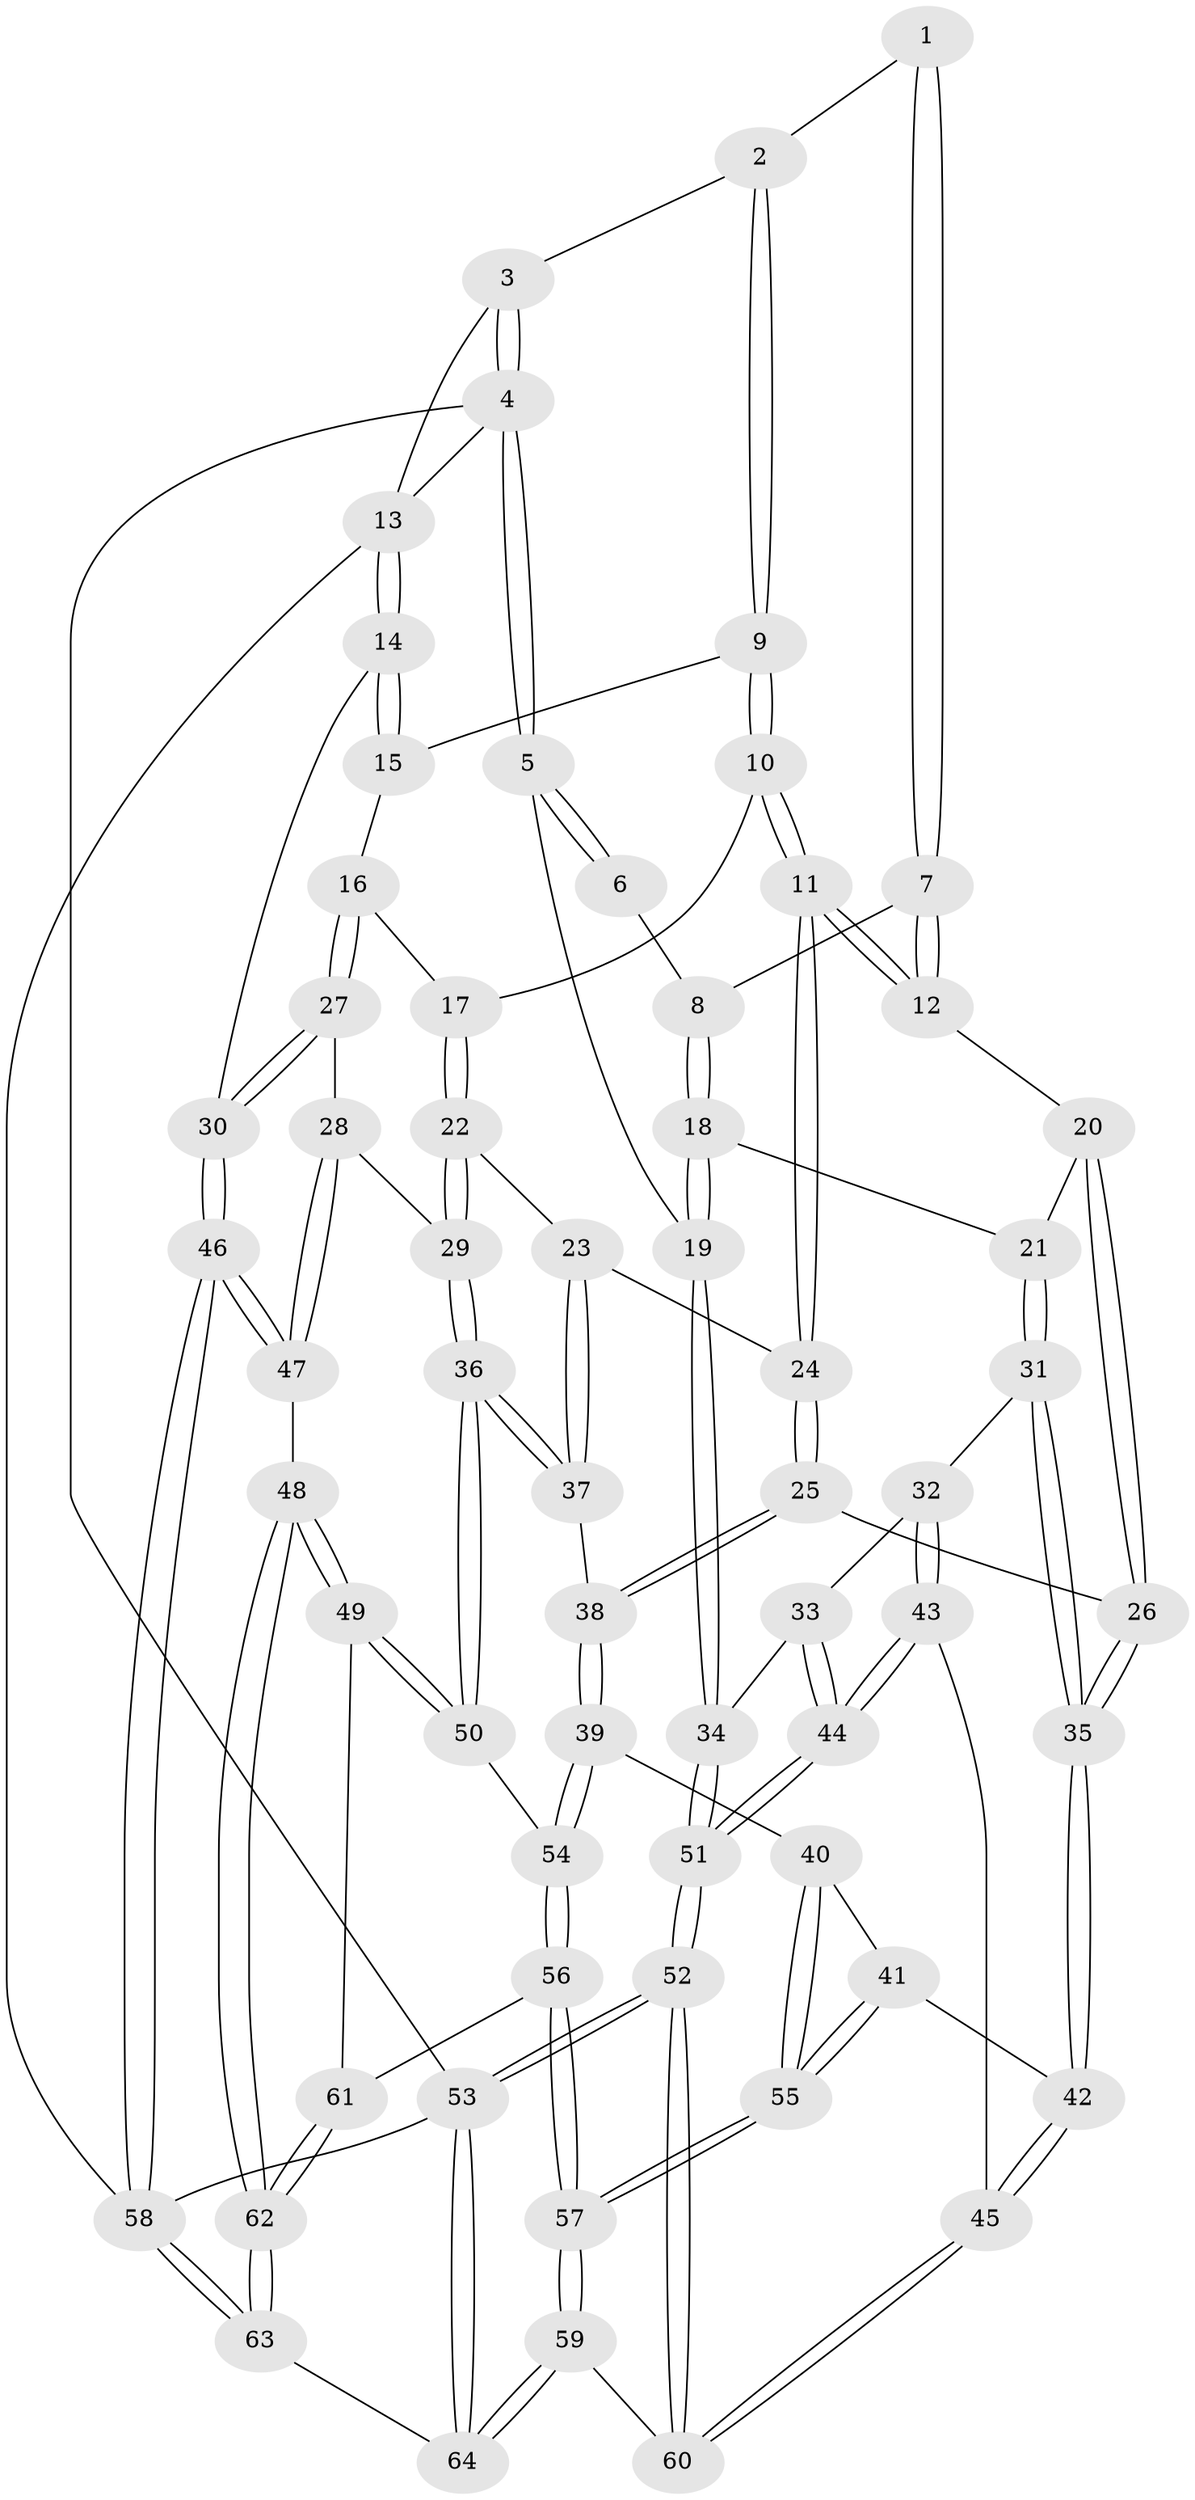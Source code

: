 // coarse degree distribution, {3: 0.36, 5: 0.24, 4: 0.16, 6: 0.12, 7: 0.04, 2: 0.04, 8: 0.04}
// Generated by graph-tools (version 1.1) at 2025/05/03/04/25 22:05:43]
// undirected, 64 vertices, 157 edges
graph export_dot {
graph [start="1"]
  node [color=gray90,style=filled];
  1 [pos="+0.35246399921586213+0.021289754955657075"];
  2 [pos="+0.3930749851599955+0"];
  3 [pos="+0.3930971032769227+0"];
  4 [pos="+0+0"];
  5 [pos="+0+0"];
  6 [pos="+0.08168783679878444+0.1429673216406812"];
  7 [pos="+0.2319289161050081+0.3014151246434097"];
  8 [pos="+0.09641782537243207+0.27758333759656606"];
  9 [pos="+0.5234628701205543+0.16580292752833217"];
  10 [pos="+0.5347536010885842+0.2685308150753572"];
  11 [pos="+0.36656398513823424+0.41298659039970304"];
  12 [pos="+0.2343240275718641+0.3073453348492727"];
  13 [pos="+1+0"];
  14 [pos="+1+0"];
  15 [pos="+0.8654373844306357+0.1342291131947374"];
  16 [pos="+0.7330643605201212+0.37984182823716334"];
  17 [pos="+0.5556250903641691+0.29126341044533094"];
  18 [pos="+0+0.358495636121854"];
  19 [pos="+0+0.39717555484501843"];
  20 [pos="+0.18580136819388443+0.39818549431357597"];
  21 [pos="+0.14879314516083728+0.44865386021510484"];
  22 [pos="+0.5515576562538532+0.47468292464933676"];
  23 [pos="+0.5430417022371851+0.4815581910439384"];
  24 [pos="+0.36566826960474635+0.4589573591350577"];
  25 [pos="+0.3639480584291552+0.4646706973917317"];
  26 [pos="+0.2953394976204383+0.5028112036275965"];
  27 [pos="+0.7746432064619866+0.4686285431829947"];
  28 [pos="+0.7259641438637424+0.5245669290159731"];
  29 [pos="+0.71167117995107+0.5353944335517561"];
  30 [pos="+1+0.49865926398135185"];
  31 [pos="+0.15621787847952048+0.4922583434521219"];
  32 [pos="+0.10531729702226887+0.5322450639035734"];
  33 [pos="+0.09473739746973585+0.5325024759392439"];
  34 [pos="+0+0.4472102922647386"];
  35 [pos="+0.2427412226029057+0.5393802339766702"];
  36 [pos="+0.6398426236235969+0.6535271921617775"];
  37 [pos="+0.5074095392086305+0.5951398138391243"];
  38 [pos="+0.4311728340802894+0.6053828775644294"];
  39 [pos="+0.4298537590247942+0.6079806466586228"];
  40 [pos="+0.42410976844918186+0.6145750244826956"];
  41 [pos="+0.3157444886330887+0.642249635050613"];
  42 [pos="+0.2332798919603696+0.6510967849694594"];
  43 [pos="+0.1383814918406039+0.66669798869606"];
  44 [pos="+0+0.7194520836888362"];
  45 [pos="+0.21683338774973598+0.675474108276867"];
  46 [pos="+1+0.7264034200341777"];
  47 [pos="+0.8704556759476425+0.7619893114576519"];
  48 [pos="+0.7507609083519664+0.810139410568014"];
  49 [pos="+0.6809150707952782+0.7521372803093082"];
  50 [pos="+0.6412785636459855+0.6691857149501372"];
  51 [pos="+0+0.8131024726107896"];
  52 [pos="+0+1"];
  53 [pos="+0+1"];
  54 [pos="+0.5101637074997981+0.7339836477937228"];
  55 [pos="+0.38811076363558267+0.7819810465669859"];
  56 [pos="+0.45771790519048267+0.8176504476122817"];
  57 [pos="+0.3806260216154938+0.8364295330009098"];
  58 [pos="+1+1"];
  59 [pos="+0.369441322750669+0.8457280319794868"];
  60 [pos="+0.25787488736682485+0.7966526992013603"];
  61 [pos="+0.5354303079289506+0.8382127414222915"];
  62 [pos="+0.6955620772721023+1"];
  63 [pos="+0.6964135843794104+1"];
  64 [pos="+0.38357973468974904+1"];
  1 -- 2;
  1 -- 7;
  1 -- 7;
  2 -- 3;
  2 -- 9;
  2 -- 9;
  3 -- 4;
  3 -- 4;
  3 -- 13;
  4 -- 5;
  4 -- 5;
  4 -- 53;
  4 -- 13;
  5 -- 6;
  5 -- 6;
  5 -- 19;
  6 -- 8;
  7 -- 8;
  7 -- 12;
  7 -- 12;
  8 -- 18;
  8 -- 18;
  9 -- 10;
  9 -- 10;
  9 -- 15;
  10 -- 11;
  10 -- 11;
  10 -- 17;
  11 -- 12;
  11 -- 12;
  11 -- 24;
  11 -- 24;
  12 -- 20;
  13 -- 14;
  13 -- 14;
  13 -- 58;
  14 -- 15;
  14 -- 15;
  14 -- 30;
  15 -- 16;
  16 -- 17;
  16 -- 27;
  16 -- 27;
  17 -- 22;
  17 -- 22;
  18 -- 19;
  18 -- 19;
  18 -- 21;
  19 -- 34;
  19 -- 34;
  20 -- 21;
  20 -- 26;
  20 -- 26;
  21 -- 31;
  21 -- 31;
  22 -- 23;
  22 -- 29;
  22 -- 29;
  23 -- 24;
  23 -- 37;
  23 -- 37;
  24 -- 25;
  24 -- 25;
  25 -- 26;
  25 -- 38;
  25 -- 38;
  26 -- 35;
  26 -- 35;
  27 -- 28;
  27 -- 30;
  27 -- 30;
  28 -- 29;
  28 -- 47;
  28 -- 47;
  29 -- 36;
  29 -- 36;
  30 -- 46;
  30 -- 46;
  31 -- 32;
  31 -- 35;
  31 -- 35;
  32 -- 33;
  32 -- 43;
  32 -- 43;
  33 -- 34;
  33 -- 44;
  33 -- 44;
  34 -- 51;
  34 -- 51;
  35 -- 42;
  35 -- 42;
  36 -- 37;
  36 -- 37;
  36 -- 50;
  36 -- 50;
  37 -- 38;
  38 -- 39;
  38 -- 39;
  39 -- 40;
  39 -- 54;
  39 -- 54;
  40 -- 41;
  40 -- 55;
  40 -- 55;
  41 -- 42;
  41 -- 55;
  41 -- 55;
  42 -- 45;
  42 -- 45;
  43 -- 44;
  43 -- 44;
  43 -- 45;
  44 -- 51;
  44 -- 51;
  45 -- 60;
  45 -- 60;
  46 -- 47;
  46 -- 47;
  46 -- 58;
  46 -- 58;
  47 -- 48;
  48 -- 49;
  48 -- 49;
  48 -- 62;
  48 -- 62;
  49 -- 50;
  49 -- 50;
  49 -- 61;
  50 -- 54;
  51 -- 52;
  51 -- 52;
  52 -- 53;
  52 -- 53;
  52 -- 60;
  52 -- 60;
  53 -- 64;
  53 -- 64;
  53 -- 58;
  54 -- 56;
  54 -- 56;
  55 -- 57;
  55 -- 57;
  56 -- 57;
  56 -- 57;
  56 -- 61;
  57 -- 59;
  57 -- 59;
  58 -- 63;
  58 -- 63;
  59 -- 60;
  59 -- 64;
  59 -- 64;
  61 -- 62;
  61 -- 62;
  62 -- 63;
  62 -- 63;
  63 -- 64;
}

